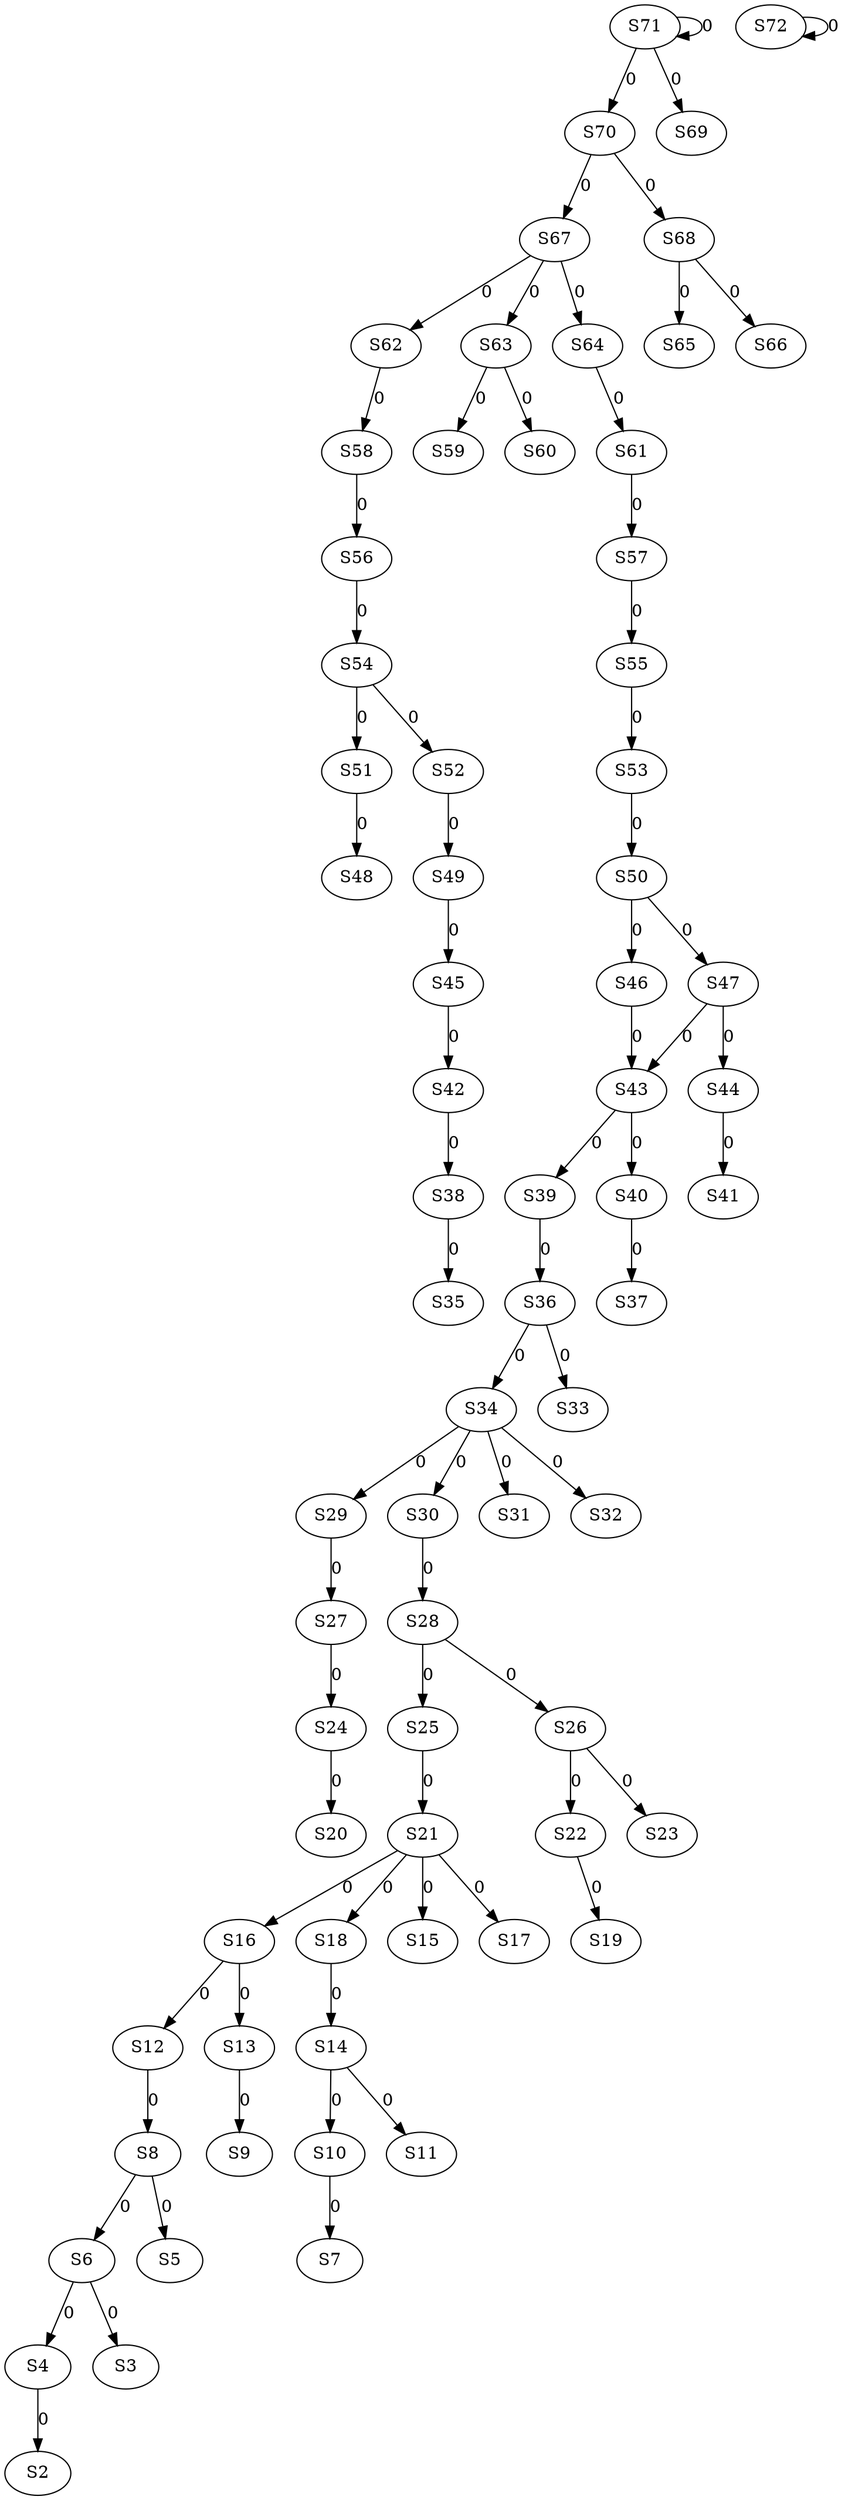 strict digraph {
	S4 -> S2 [ label = 0 ];
	S6 -> S3 [ label = 0 ];
	S6 -> S4 [ label = 0 ];
	S8 -> S5 [ label = 0 ];
	S8 -> S6 [ label = 0 ];
	S10 -> S7 [ label = 0 ];
	S12 -> S8 [ label = 0 ];
	S13 -> S9 [ label = 0 ];
	S14 -> S10 [ label = 0 ];
	S14 -> S11 [ label = 0 ];
	S16 -> S12 [ label = 0 ];
	S16 -> S13 [ label = 0 ];
	S18 -> S14 [ label = 0 ];
	S21 -> S15 [ label = 0 ];
	S21 -> S16 [ label = 0 ];
	S21 -> S17 [ label = 0 ];
	S21 -> S18 [ label = 0 ];
	S22 -> S19 [ label = 0 ];
	S24 -> S20 [ label = 0 ];
	S25 -> S21 [ label = 0 ];
	S26 -> S22 [ label = 0 ];
	S26 -> S23 [ label = 0 ];
	S27 -> S24 [ label = 0 ];
	S28 -> S25 [ label = 0 ];
	S28 -> S26 [ label = 0 ];
	S29 -> S27 [ label = 0 ];
	S30 -> S28 [ label = 0 ];
	S34 -> S29 [ label = 0 ];
	S34 -> S30 [ label = 0 ];
	S34 -> S31 [ label = 0 ];
	S34 -> S32 [ label = 0 ];
	S36 -> S33 [ label = 0 ];
	S36 -> S34 [ label = 0 ];
	S38 -> S35 [ label = 0 ];
	S39 -> S36 [ label = 0 ];
	S40 -> S37 [ label = 0 ];
	S42 -> S38 [ label = 0 ];
	S43 -> S39 [ label = 0 ];
	S43 -> S40 [ label = 0 ];
	S44 -> S41 [ label = 0 ];
	S45 -> S42 [ label = 0 ];
	S46 -> S43 [ label = 0 ];
	S47 -> S44 [ label = 0 ];
	S49 -> S45 [ label = 0 ];
	S50 -> S46 [ label = 0 ];
	S50 -> S47 [ label = 0 ];
	S51 -> S48 [ label = 0 ];
	S52 -> S49 [ label = 0 ];
	S53 -> S50 [ label = 0 ];
	S54 -> S51 [ label = 0 ];
	S54 -> S52 [ label = 0 ];
	S55 -> S53 [ label = 0 ];
	S56 -> S54 [ label = 0 ];
	S57 -> S55 [ label = 0 ];
	S58 -> S56 [ label = 0 ];
	S61 -> S57 [ label = 0 ];
	S62 -> S58 [ label = 0 ];
	S63 -> S59 [ label = 0 ];
	S63 -> S60 [ label = 0 ];
	S64 -> S61 [ label = 0 ];
	S67 -> S62 [ label = 0 ];
	S67 -> S63 [ label = 0 ];
	S67 -> S64 [ label = 0 ];
	S68 -> S65 [ label = 0 ];
	S68 -> S66 [ label = 0 ];
	S70 -> S67 [ label = 0 ];
	S70 -> S68 [ label = 0 ];
	S71 -> S69 [ label = 0 ];
	S71 -> S70 [ label = 0 ];
	S71 -> S71 [ label = 0 ];
	S72 -> S72 [ label = 0 ];
	S47 -> S43 [ label = 0 ];
}